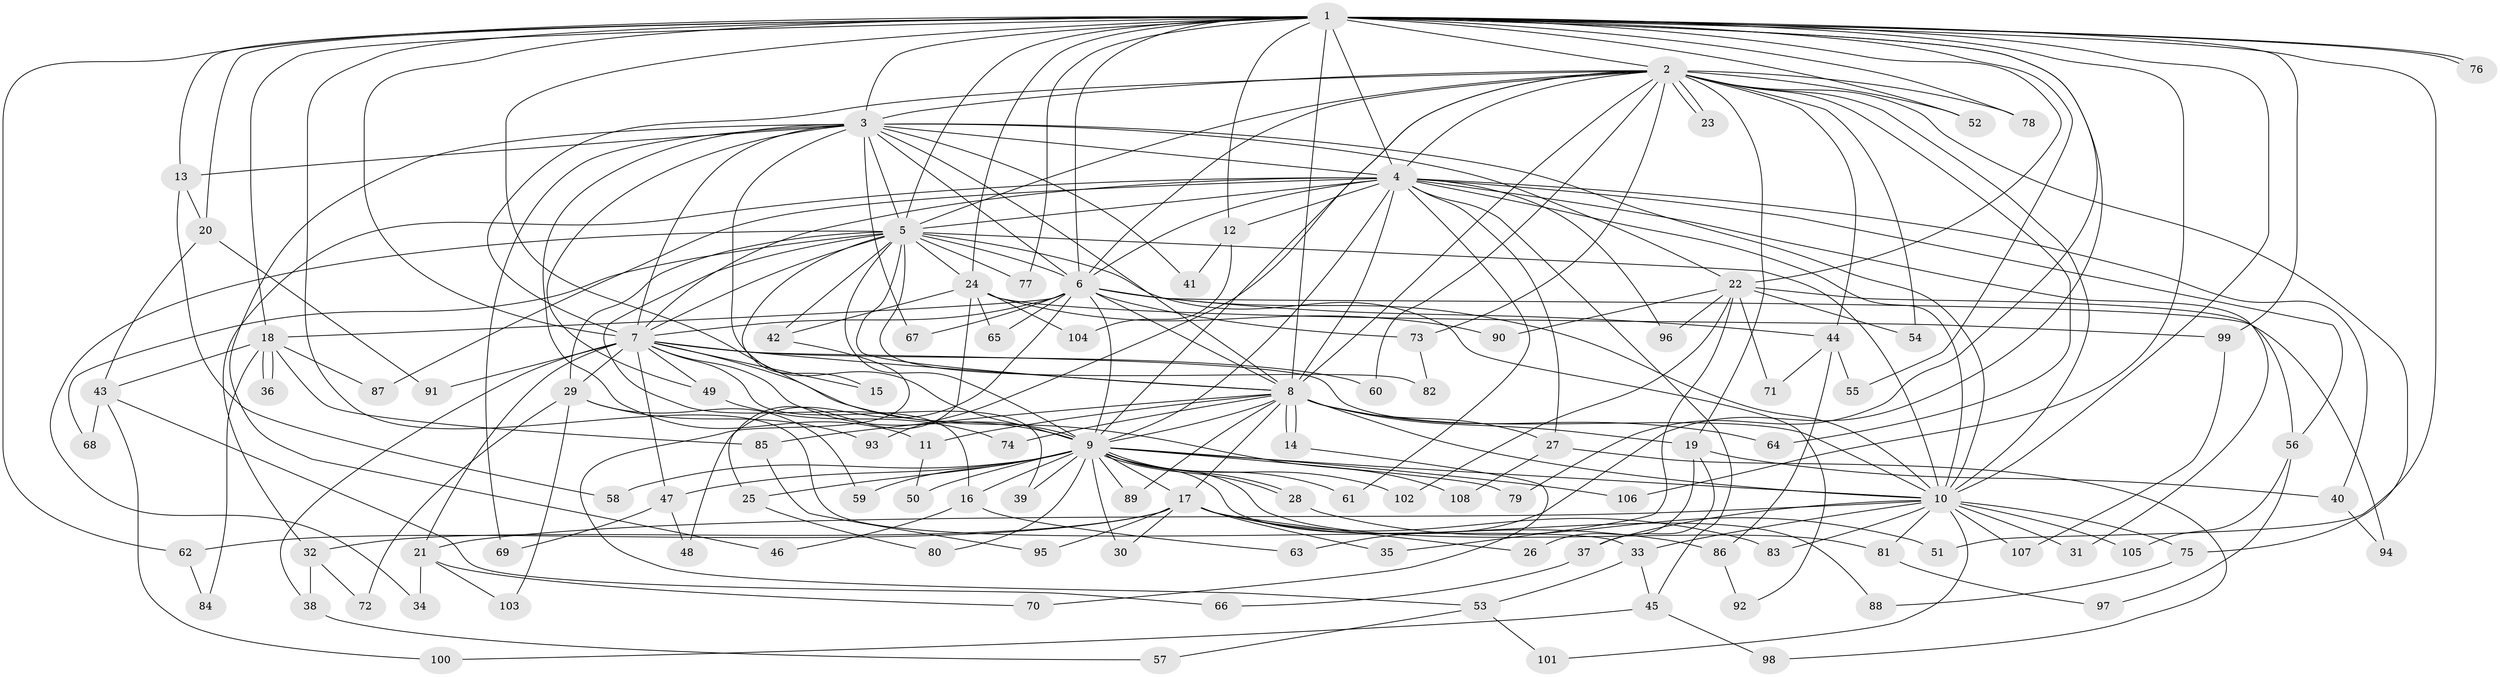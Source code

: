// coarse degree distribution, {23: 0.018518518518518517, 16: 0.05555555555555555, 15: 0.037037037037037035, 12: 0.018518518518518517, 20: 0.018518518518518517, 22: 0.018518518518518517, 3: 0.14814814814814814, 4: 0.1111111111111111, 2: 0.4444444444444444, 8: 0.037037037037037035, 5: 0.037037037037037035, 1: 0.018518518518518517, 6: 0.037037037037037035}
// Generated by graph-tools (version 1.1) at 2025/17/03/04/25 18:17:20]
// undirected, 108 vertices, 241 edges
graph export_dot {
graph [start="1"]
  node [color=gray90,style=filled];
  1;
  2;
  3;
  4;
  5;
  6;
  7;
  8;
  9;
  10;
  11;
  12;
  13;
  14;
  15;
  16;
  17;
  18;
  19;
  20;
  21;
  22;
  23;
  24;
  25;
  26;
  27;
  28;
  29;
  30;
  31;
  32;
  33;
  34;
  35;
  36;
  37;
  38;
  39;
  40;
  41;
  42;
  43;
  44;
  45;
  46;
  47;
  48;
  49;
  50;
  51;
  52;
  53;
  54;
  55;
  56;
  57;
  58;
  59;
  60;
  61;
  62;
  63;
  64;
  65;
  66;
  67;
  68;
  69;
  70;
  71;
  72;
  73;
  74;
  75;
  76;
  77;
  78;
  79;
  80;
  81;
  82;
  83;
  84;
  85;
  86;
  87;
  88;
  89;
  90;
  91;
  92;
  93;
  94;
  95;
  96;
  97;
  98;
  99;
  100;
  101;
  102;
  103;
  104;
  105;
  106;
  107;
  108;
  1 -- 2;
  1 -- 3;
  1 -- 4;
  1 -- 5;
  1 -- 6;
  1 -- 7;
  1 -- 8;
  1 -- 9;
  1 -- 10;
  1 -- 12;
  1 -- 13;
  1 -- 18;
  1 -- 20;
  1 -- 22;
  1 -- 24;
  1 -- 33;
  1 -- 51;
  1 -- 52;
  1 -- 55;
  1 -- 62;
  1 -- 63;
  1 -- 76;
  1 -- 76;
  1 -- 77;
  1 -- 78;
  1 -- 79;
  1 -- 99;
  1 -- 106;
  2 -- 3;
  2 -- 4;
  2 -- 5;
  2 -- 6;
  2 -- 7;
  2 -- 8;
  2 -- 9;
  2 -- 10;
  2 -- 19;
  2 -- 23;
  2 -- 23;
  2 -- 44;
  2 -- 52;
  2 -- 54;
  2 -- 60;
  2 -- 64;
  2 -- 73;
  2 -- 75;
  2 -- 78;
  2 -- 93;
  3 -- 4;
  3 -- 5;
  3 -- 6;
  3 -- 7;
  3 -- 8;
  3 -- 9;
  3 -- 10;
  3 -- 11;
  3 -- 13;
  3 -- 22;
  3 -- 41;
  3 -- 46;
  3 -- 49;
  3 -- 67;
  3 -- 69;
  4 -- 5;
  4 -- 6;
  4 -- 7;
  4 -- 8;
  4 -- 9;
  4 -- 10;
  4 -- 12;
  4 -- 27;
  4 -- 31;
  4 -- 32;
  4 -- 40;
  4 -- 45;
  4 -- 56;
  4 -- 61;
  4 -- 87;
  4 -- 96;
  5 -- 6;
  5 -- 7;
  5 -- 8;
  5 -- 9;
  5 -- 10;
  5 -- 15;
  5 -- 16;
  5 -- 24;
  5 -- 29;
  5 -- 34;
  5 -- 42;
  5 -- 68;
  5 -- 77;
  5 -- 82;
  5 -- 92;
  6 -- 7;
  6 -- 8;
  6 -- 9;
  6 -- 10;
  6 -- 18;
  6 -- 44;
  6 -- 48;
  6 -- 65;
  6 -- 67;
  6 -- 73;
  6 -- 94;
  7 -- 8;
  7 -- 9;
  7 -- 10;
  7 -- 15;
  7 -- 21;
  7 -- 29;
  7 -- 38;
  7 -- 39;
  7 -- 47;
  7 -- 49;
  7 -- 60;
  7 -- 91;
  7 -- 108;
  8 -- 9;
  8 -- 10;
  8 -- 11;
  8 -- 14;
  8 -- 14;
  8 -- 17;
  8 -- 19;
  8 -- 27;
  8 -- 64;
  8 -- 74;
  8 -- 85;
  8 -- 89;
  9 -- 10;
  9 -- 16;
  9 -- 17;
  9 -- 25;
  9 -- 28;
  9 -- 28;
  9 -- 30;
  9 -- 39;
  9 -- 47;
  9 -- 50;
  9 -- 58;
  9 -- 59;
  9 -- 61;
  9 -- 79;
  9 -- 80;
  9 -- 81;
  9 -- 88;
  9 -- 89;
  9 -- 102;
  9 -- 106;
  10 -- 21;
  10 -- 31;
  10 -- 33;
  10 -- 37;
  10 -- 75;
  10 -- 81;
  10 -- 83;
  10 -- 101;
  10 -- 105;
  10 -- 107;
  11 -- 50;
  12 -- 41;
  12 -- 104;
  13 -- 20;
  13 -- 58;
  14 -- 70;
  16 -- 46;
  16 -- 63;
  17 -- 26;
  17 -- 30;
  17 -- 32;
  17 -- 35;
  17 -- 62;
  17 -- 83;
  17 -- 86;
  17 -- 95;
  18 -- 36;
  18 -- 36;
  18 -- 43;
  18 -- 84;
  18 -- 85;
  18 -- 87;
  19 -- 26;
  19 -- 37;
  19 -- 40;
  20 -- 43;
  20 -- 91;
  21 -- 34;
  21 -- 70;
  21 -- 103;
  22 -- 35;
  22 -- 54;
  22 -- 56;
  22 -- 71;
  22 -- 90;
  22 -- 96;
  22 -- 102;
  24 -- 25;
  24 -- 42;
  24 -- 65;
  24 -- 90;
  24 -- 99;
  24 -- 104;
  25 -- 80;
  27 -- 98;
  27 -- 108;
  28 -- 51;
  29 -- 59;
  29 -- 72;
  29 -- 93;
  29 -- 103;
  32 -- 38;
  32 -- 72;
  33 -- 45;
  33 -- 53;
  37 -- 66;
  38 -- 57;
  40 -- 94;
  42 -- 53;
  43 -- 66;
  43 -- 68;
  43 -- 100;
  44 -- 55;
  44 -- 71;
  44 -- 86;
  45 -- 98;
  45 -- 100;
  47 -- 48;
  47 -- 69;
  49 -- 74;
  53 -- 57;
  53 -- 101;
  56 -- 97;
  56 -- 105;
  62 -- 84;
  73 -- 82;
  75 -- 88;
  81 -- 97;
  85 -- 95;
  86 -- 92;
  99 -- 107;
}
